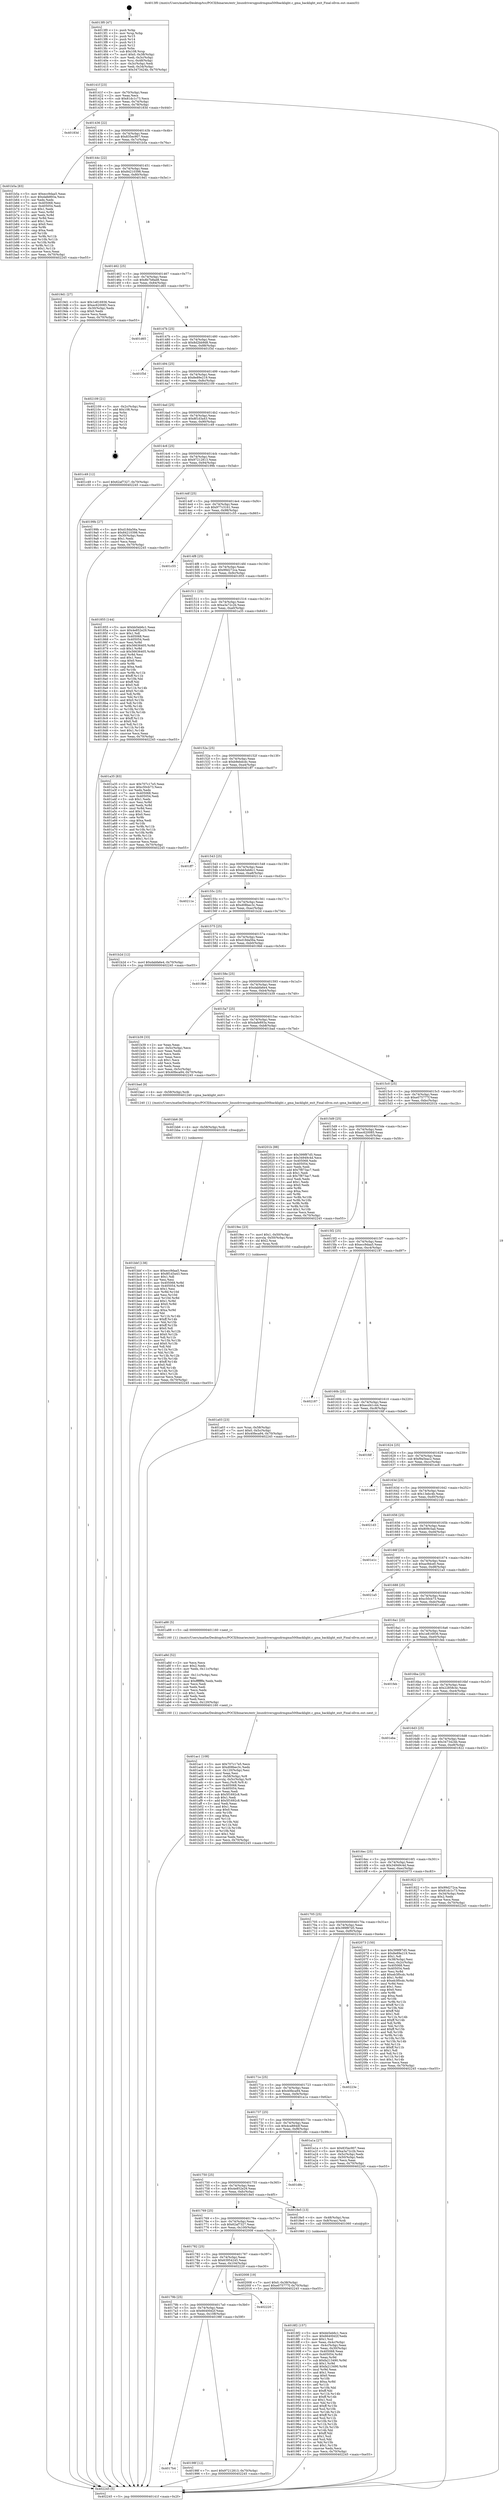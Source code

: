 digraph "0x4013f0" {
  label = "0x4013f0 (/mnt/c/Users/mathe/Desktop/tcc/POCII/binaries/extr_linuxdriversgpudrmgma500backlight.c_gma_backlight_exit_Final-ollvm.out::main(0))"
  labelloc = "t"
  node[shape=record]

  Entry [label="",width=0.3,height=0.3,shape=circle,fillcolor=black,style=filled]
  "0x40141f" [label="{
     0x40141f [23]\l
     | [instrs]\l
     &nbsp;&nbsp;0x40141f \<+3\>: mov -0x70(%rbp),%eax\l
     &nbsp;&nbsp;0x401422 \<+2\>: mov %eax,%ecx\l
     &nbsp;&nbsp;0x401424 \<+6\>: sub $0x81dc1c73,%ecx\l
     &nbsp;&nbsp;0x40142a \<+3\>: mov %eax,-0x74(%rbp)\l
     &nbsp;&nbsp;0x40142d \<+3\>: mov %ecx,-0x78(%rbp)\l
     &nbsp;&nbsp;0x401430 \<+6\>: je 000000000040183d \<main+0x44d\>\l
  }"]
  "0x40183d" [label="{
     0x40183d\l
  }", style=dashed]
  "0x401436" [label="{
     0x401436 [22]\l
     | [instrs]\l
     &nbsp;&nbsp;0x401436 \<+5\>: jmp 000000000040143b \<main+0x4b\>\l
     &nbsp;&nbsp;0x40143b \<+3\>: mov -0x74(%rbp),%eax\l
     &nbsp;&nbsp;0x40143e \<+5\>: sub $0x835ec907,%eax\l
     &nbsp;&nbsp;0x401443 \<+3\>: mov %eax,-0x7c(%rbp)\l
     &nbsp;&nbsp;0x401446 \<+6\>: je 0000000000401b5a \<main+0x76a\>\l
  }"]
  Exit [label="",width=0.3,height=0.3,shape=circle,fillcolor=black,style=filled,peripheries=2]
  "0x401b5a" [label="{
     0x401b5a [83]\l
     | [instrs]\l
     &nbsp;&nbsp;0x401b5a \<+5\>: mov $0xecc9daa5,%eax\l
     &nbsp;&nbsp;0x401b5f \<+5\>: mov $0xdafe893a,%ecx\l
     &nbsp;&nbsp;0x401b64 \<+2\>: xor %edx,%edx\l
     &nbsp;&nbsp;0x401b66 \<+7\>: mov 0x405068,%esi\l
     &nbsp;&nbsp;0x401b6d \<+7\>: mov 0x405054,%edi\l
     &nbsp;&nbsp;0x401b74 \<+3\>: sub $0x1,%edx\l
     &nbsp;&nbsp;0x401b77 \<+3\>: mov %esi,%r8d\l
     &nbsp;&nbsp;0x401b7a \<+3\>: add %edx,%r8d\l
     &nbsp;&nbsp;0x401b7d \<+4\>: imul %r8d,%esi\l
     &nbsp;&nbsp;0x401b81 \<+3\>: and $0x1,%esi\l
     &nbsp;&nbsp;0x401b84 \<+3\>: cmp $0x0,%esi\l
     &nbsp;&nbsp;0x401b87 \<+4\>: sete %r9b\l
     &nbsp;&nbsp;0x401b8b \<+3\>: cmp $0xa,%edi\l
     &nbsp;&nbsp;0x401b8e \<+4\>: setl %r10b\l
     &nbsp;&nbsp;0x401b92 \<+3\>: mov %r9b,%r11b\l
     &nbsp;&nbsp;0x401b95 \<+3\>: and %r10b,%r11b\l
     &nbsp;&nbsp;0x401b98 \<+3\>: xor %r10b,%r9b\l
     &nbsp;&nbsp;0x401b9b \<+3\>: or %r9b,%r11b\l
     &nbsp;&nbsp;0x401b9e \<+4\>: test $0x1,%r11b\l
     &nbsp;&nbsp;0x401ba2 \<+3\>: cmovne %ecx,%eax\l
     &nbsp;&nbsp;0x401ba5 \<+3\>: mov %eax,-0x70(%rbp)\l
     &nbsp;&nbsp;0x401ba8 \<+5\>: jmp 0000000000402245 \<main+0xe55\>\l
  }"]
  "0x40144c" [label="{
     0x40144c [22]\l
     | [instrs]\l
     &nbsp;&nbsp;0x40144c \<+5\>: jmp 0000000000401451 \<main+0x61\>\l
     &nbsp;&nbsp;0x401451 \<+3\>: mov -0x74(%rbp),%eax\l
     &nbsp;&nbsp;0x401454 \<+5\>: sub $0x84210398,%eax\l
     &nbsp;&nbsp;0x401459 \<+3\>: mov %eax,-0x80(%rbp)\l
     &nbsp;&nbsp;0x40145c \<+6\>: je 00000000004019d1 \<main+0x5e1\>\l
  }"]
  "0x401bbf" [label="{
     0x401bbf [138]\l
     | [instrs]\l
     &nbsp;&nbsp;0x401bbf \<+5\>: mov $0xecc9daa5,%eax\l
     &nbsp;&nbsp;0x401bc4 \<+5\>: mov $0x8f1d3a43,%ecx\l
     &nbsp;&nbsp;0x401bc9 \<+2\>: mov $0x1,%dl\l
     &nbsp;&nbsp;0x401bcb \<+2\>: xor %esi,%esi\l
     &nbsp;&nbsp;0x401bcd \<+8\>: mov 0x405068,%r8d\l
     &nbsp;&nbsp;0x401bd5 \<+8\>: mov 0x405054,%r9d\l
     &nbsp;&nbsp;0x401bdd \<+3\>: sub $0x1,%esi\l
     &nbsp;&nbsp;0x401be0 \<+3\>: mov %r8d,%r10d\l
     &nbsp;&nbsp;0x401be3 \<+3\>: add %esi,%r10d\l
     &nbsp;&nbsp;0x401be6 \<+4\>: imul %r10d,%r8d\l
     &nbsp;&nbsp;0x401bea \<+4\>: and $0x1,%r8d\l
     &nbsp;&nbsp;0x401bee \<+4\>: cmp $0x0,%r8d\l
     &nbsp;&nbsp;0x401bf2 \<+4\>: sete %r11b\l
     &nbsp;&nbsp;0x401bf6 \<+4\>: cmp $0xa,%r9d\l
     &nbsp;&nbsp;0x401bfa \<+3\>: setl %bl\l
     &nbsp;&nbsp;0x401bfd \<+3\>: mov %r11b,%r14b\l
     &nbsp;&nbsp;0x401c00 \<+4\>: xor $0xff,%r14b\l
     &nbsp;&nbsp;0x401c04 \<+3\>: mov %bl,%r15b\l
     &nbsp;&nbsp;0x401c07 \<+4\>: xor $0xff,%r15b\l
     &nbsp;&nbsp;0x401c0b \<+3\>: xor $0x0,%dl\l
     &nbsp;&nbsp;0x401c0e \<+3\>: mov %r14b,%r12b\l
     &nbsp;&nbsp;0x401c11 \<+4\>: and $0x0,%r12b\l
     &nbsp;&nbsp;0x401c15 \<+3\>: and %dl,%r11b\l
     &nbsp;&nbsp;0x401c18 \<+3\>: mov %r15b,%r13b\l
     &nbsp;&nbsp;0x401c1b \<+4\>: and $0x0,%r13b\l
     &nbsp;&nbsp;0x401c1f \<+2\>: and %dl,%bl\l
     &nbsp;&nbsp;0x401c21 \<+3\>: or %r11b,%r12b\l
     &nbsp;&nbsp;0x401c24 \<+3\>: or %bl,%r13b\l
     &nbsp;&nbsp;0x401c27 \<+3\>: xor %r13b,%r12b\l
     &nbsp;&nbsp;0x401c2a \<+3\>: or %r15b,%r14b\l
     &nbsp;&nbsp;0x401c2d \<+4\>: xor $0xff,%r14b\l
     &nbsp;&nbsp;0x401c31 \<+3\>: or $0x0,%dl\l
     &nbsp;&nbsp;0x401c34 \<+3\>: and %dl,%r14b\l
     &nbsp;&nbsp;0x401c37 \<+3\>: or %r14b,%r12b\l
     &nbsp;&nbsp;0x401c3a \<+4\>: test $0x1,%r12b\l
     &nbsp;&nbsp;0x401c3e \<+3\>: cmovne %ecx,%eax\l
     &nbsp;&nbsp;0x401c41 \<+3\>: mov %eax,-0x70(%rbp)\l
     &nbsp;&nbsp;0x401c44 \<+5\>: jmp 0000000000402245 \<main+0xe55\>\l
  }"]
  "0x4019d1" [label="{
     0x4019d1 [27]\l
     | [instrs]\l
     &nbsp;&nbsp;0x4019d1 \<+5\>: mov $0x1e816936,%eax\l
     &nbsp;&nbsp;0x4019d6 \<+5\>: mov $0xec620085,%ecx\l
     &nbsp;&nbsp;0x4019db \<+3\>: mov -0x30(%rbp),%edx\l
     &nbsp;&nbsp;0x4019de \<+3\>: cmp $0x0,%edx\l
     &nbsp;&nbsp;0x4019e1 \<+3\>: cmove %ecx,%eax\l
     &nbsp;&nbsp;0x4019e4 \<+3\>: mov %eax,-0x70(%rbp)\l
     &nbsp;&nbsp;0x4019e7 \<+5\>: jmp 0000000000402245 \<main+0xe55\>\l
  }"]
  "0x401462" [label="{
     0x401462 [25]\l
     | [instrs]\l
     &nbsp;&nbsp;0x401462 \<+5\>: jmp 0000000000401467 \<main+0x77\>\l
     &nbsp;&nbsp;0x401467 \<+3\>: mov -0x74(%rbp),%eax\l
     &nbsp;&nbsp;0x40146a \<+5\>: sub $0x8b7b8ad8,%eax\l
     &nbsp;&nbsp;0x40146f \<+6\>: mov %eax,-0x84(%rbp)\l
     &nbsp;&nbsp;0x401475 \<+6\>: je 0000000000401d65 \<main+0x975\>\l
  }"]
  "0x401bb6" [label="{
     0x401bb6 [9]\l
     | [instrs]\l
     &nbsp;&nbsp;0x401bb6 \<+4\>: mov -0x58(%rbp),%rdi\l
     &nbsp;&nbsp;0x401bba \<+5\>: call 0000000000401030 \<free@plt\>\l
     | [calls]\l
     &nbsp;&nbsp;0x401030 \{1\} (unknown)\l
  }"]
  "0x401d65" [label="{
     0x401d65\l
  }", style=dashed]
  "0x40147b" [label="{
     0x40147b [25]\l
     | [instrs]\l
     &nbsp;&nbsp;0x40147b \<+5\>: jmp 0000000000401480 \<main+0x90\>\l
     &nbsp;&nbsp;0x401480 \<+3\>: mov -0x74(%rbp),%eax\l
     &nbsp;&nbsp;0x401483 \<+5\>: sub $0x8d2bb9d8,%eax\l
     &nbsp;&nbsp;0x401488 \<+6\>: mov %eax,-0x88(%rbp)\l
     &nbsp;&nbsp;0x40148e \<+6\>: je 0000000000401f3d \<main+0xb4d\>\l
  }"]
  "0x401ac1" [label="{
     0x401ac1 [108]\l
     | [instrs]\l
     &nbsp;&nbsp;0x401ac1 \<+5\>: mov $0x707c17e5,%ecx\l
     &nbsp;&nbsp;0x401ac6 \<+5\>: mov $0xd08bec3c,%edx\l
     &nbsp;&nbsp;0x401acb \<+6\>: mov -0x120(%rbp),%esi\l
     &nbsp;&nbsp;0x401ad1 \<+3\>: imul %eax,%esi\l
     &nbsp;&nbsp;0x401ad4 \<+4\>: mov -0x58(%rbp),%r8\l
     &nbsp;&nbsp;0x401ad8 \<+4\>: movslq -0x5c(%rbp),%r9\l
     &nbsp;&nbsp;0x401adc \<+4\>: mov %esi,(%r8,%r9,4)\l
     &nbsp;&nbsp;0x401ae0 \<+7\>: mov 0x405068,%eax\l
     &nbsp;&nbsp;0x401ae7 \<+7\>: mov 0x405054,%esi\l
     &nbsp;&nbsp;0x401aee \<+2\>: mov %eax,%edi\l
     &nbsp;&nbsp;0x401af0 \<+6\>: sub $0x5f1692c8,%edi\l
     &nbsp;&nbsp;0x401af6 \<+3\>: sub $0x1,%edi\l
     &nbsp;&nbsp;0x401af9 \<+6\>: add $0x5f1692c8,%edi\l
     &nbsp;&nbsp;0x401aff \<+3\>: imul %edi,%eax\l
     &nbsp;&nbsp;0x401b02 \<+3\>: and $0x1,%eax\l
     &nbsp;&nbsp;0x401b05 \<+3\>: cmp $0x0,%eax\l
     &nbsp;&nbsp;0x401b08 \<+4\>: sete %r10b\l
     &nbsp;&nbsp;0x401b0c \<+3\>: cmp $0xa,%esi\l
     &nbsp;&nbsp;0x401b0f \<+4\>: setl %r11b\l
     &nbsp;&nbsp;0x401b13 \<+3\>: mov %r10b,%bl\l
     &nbsp;&nbsp;0x401b16 \<+3\>: and %r11b,%bl\l
     &nbsp;&nbsp;0x401b19 \<+3\>: xor %r11b,%r10b\l
     &nbsp;&nbsp;0x401b1c \<+3\>: or %r10b,%bl\l
     &nbsp;&nbsp;0x401b1f \<+3\>: test $0x1,%bl\l
     &nbsp;&nbsp;0x401b22 \<+3\>: cmovne %edx,%ecx\l
     &nbsp;&nbsp;0x401b25 \<+3\>: mov %ecx,-0x70(%rbp)\l
     &nbsp;&nbsp;0x401b28 \<+5\>: jmp 0000000000402245 \<main+0xe55\>\l
  }"]
  "0x401f3d" [label="{
     0x401f3d\l
  }", style=dashed]
  "0x401494" [label="{
     0x401494 [25]\l
     | [instrs]\l
     &nbsp;&nbsp;0x401494 \<+5\>: jmp 0000000000401499 \<main+0xa9\>\l
     &nbsp;&nbsp;0x401499 \<+3\>: mov -0x74(%rbp),%eax\l
     &nbsp;&nbsp;0x40149c \<+5\>: sub $0x8e89e219,%eax\l
     &nbsp;&nbsp;0x4014a1 \<+6\>: mov %eax,-0x8c(%rbp)\l
     &nbsp;&nbsp;0x4014a7 \<+6\>: je 0000000000402109 \<main+0xd19\>\l
  }"]
  "0x401a8d" [label="{
     0x401a8d [52]\l
     | [instrs]\l
     &nbsp;&nbsp;0x401a8d \<+2\>: xor %ecx,%ecx\l
     &nbsp;&nbsp;0x401a8f \<+5\>: mov $0x2,%edx\l
     &nbsp;&nbsp;0x401a94 \<+6\>: mov %edx,-0x11c(%rbp)\l
     &nbsp;&nbsp;0x401a9a \<+1\>: cltd\l
     &nbsp;&nbsp;0x401a9b \<+6\>: mov -0x11c(%rbp),%esi\l
     &nbsp;&nbsp;0x401aa1 \<+2\>: idiv %esi\l
     &nbsp;&nbsp;0x401aa3 \<+6\>: imul $0xfffffffe,%edx,%edx\l
     &nbsp;&nbsp;0x401aa9 \<+2\>: mov %ecx,%edi\l
     &nbsp;&nbsp;0x401aab \<+2\>: sub %edx,%edi\l
     &nbsp;&nbsp;0x401aad \<+2\>: mov %ecx,%edx\l
     &nbsp;&nbsp;0x401aaf \<+3\>: sub $0x1,%edx\l
     &nbsp;&nbsp;0x401ab2 \<+2\>: add %edx,%edi\l
     &nbsp;&nbsp;0x401ab4 \<+2\>: sub %edi,%ecx\l
     &nbsp;&nbsp;0x401ab6 \<+6\>: mov %ecx,-0x120(%rbp)\l
     &nbsp;&nbsp;0x401abc \<+5\>: call 0000000000401160 \<next_i\>\l
     | [calls]\l
     &nbsp;&nbsp;0x401160 \{1\} (/mnt/c/Users/mathe/Desktop/tcc/POCII/binaries/extr_linuxdriversgpudrmgma500backlight.c_gma_backlight_exit_Final-ollvm.out::next_i)\l
  }"]
  "0x402109" [label="{
     0x402109 [21]\l
     | [instrs]\l
     &nbsp;&nbsp;0x402109 \<+3\>: mov -0x2c(%rbp),%eax\l
     &nbsp;&nbsp;0x40210c \<+7\>: add $0x108,%rsp\l
     &nbsp;&nbsp;0x402113 \<+1\>: pop %rbx\l
     &nbsp;&nbsp;0x402114 \<+2\>: pop %r12\l
     &nbsp;&nbsp;0x402116 \<+2\>: pop %r13\l
     &nbsp;&nbsp;0x402118 \<+2\>: pop %r14\l
     &nbsp;&nbsp;0x40211a \<+2\>: pop %r15\l
     &nbsp;&nbsp;0x40211c \<+1\>: pop %rbp\l
     &nbsp;&nbsp;0x40211d \<+1\>: ret\l
  }"]
  "0x4014ad" [label="{
     0x4014ad [25]\l
     | [instrs]\l
     &nbsp;&nbsp;0x4014ad \<+5\>: jmp 00000000004014b2 \<main+0xc2\>\l
     &nbsp;&nbsp;0x4014b2 \<+3\>: mov -0x74(%rbp),%eax\l
     &nbsp;&nbsp;0x4014b5 \<+5\>: sub $0x8f1d3a43,%eax\l
     &nbsp;&nbsp;0x4014ba \<+6\>: mov %eax,-0x90(%rbp)\l
     &nbsp;&nbsp;0x4014c0 \<+6\>: je 0000000000401c49 \<main+0x859\>\l
  }"]
  "0x401a03" [label="{
     0x401a03 [23]\l
     | [instrs]\l
     &nbsp;&nbsp;0x401a03 \<+4\>: mov %rax,-0x58(%rbp)\l
     &nbsp;&nbsp;0x401a07 \<+7\>: movl $0x0,-0x5c(%rbp)\l
     &nbsp;&nbsp;0x401a0e \<+7\>: movl $0x40feca94,-0x70(%rbp)\l
     &nbsp;&nbsp;0x401a15 \<+5\>: jmp 0000000000402245 \<main+0xe55\>\l
  }"]
  "0x401c49" [label="{
     0x401c49 [12]\l
     | [instrs]\l
     &nbsp;&nbsp;0x401c49 \<+7\>: movl $0x62af7327,-0x70(%rbp)\l
     &nbsp;&nbsp;0x401c50 \<+5\>: jmp 0000000000402245 \<main+0xe55\>\l
  }"]
  "0x4014c6" [label="{
     0x4014c6 [25]\l
     | [instrs]\l
     &nbsp;&nbsp;0x4014c6 \<+5\>: jmp 00000000004014cb \<main+0xdb\>\l
     &nbsp;&nbsp;0x4014cb \<+3\>: mov -0x74(%rbp),%eax\l
     &nbsp;&nbsp;0x4014ce \<+5\>: sub $0x97212813,%eax\l
     &nbsp;&nbsp;0x4014d3 \<+6\>: mov %eax,-0x94(%rbp)\l
     &nbsp;&nbsp;0x4014d9 \<+6\>: je 000000000040199b \<main+0x5ab\>\l
  }"]
  "0x4017b4" [label="{
     0x4017b4\l
  }", style=dashed]
  "0x40199b" [label="{
     0x40199b [27]\l
     | [instrs]\l
     &nbsp;&nbsp;0x40199b \<+5\>: mov $0xd18da56a,%eax\l
     &nbsp;&nbsp;0x4019a0 \<+5\>: mov $0x84210398,%ecx\l
     &nbsp;&nbsp;0x4019a5 \<+3\>: mov -0x30(%rbp),%edx\l
     &nbsp;&nbsp;0x4019a8 \<+3\>: cmp $0x1,%edx\l
     &nbsp;&nbsp;0x4019ab \<+3\>: cmovl %ecx,%eax\l
     &nbsp;&nbsp;0x4019ae \<+3\>: mov %eax,-0x70(%rbp)\l
     &nbsp;&nbsp;0x4019b1 \<+5\>: jmp 0000000000402245 \<main+0xe55\>\l
  }"]
  "0x4014df" [label="{
     0x4014df [25]\l
     | [instrs]\l
     &nbsp;&nbsp;0x4014df \<+5\>: jmp 00000000004014e4 \<main+0xf4\>\l
     &nbsp;&nbsp;0x4014e4 \<+3\>: mov -0x74(%rbp),%eax\l
     &nbsp;&nbsp;0x4014e7 \<+5\>: sub $0x977c3161,%eax\l
     &nbsp;&nbsp;0x4014ec \<+6\>: mov %eax,-0x98(%rbp)\l
     &nbsp;&nbsp;0x4014f2 \<+6\>: je 0000000000401c55 \<main+0x865\>\l
  }"]
  "0x40198f" [label="{
     0x40198f [12]\l
     | [instrs]\l
     &nbsp;&nbsp;0x40198f \<+7\>: movl $0x97212813,-0x70(%rbp)\l
     &nbsp;&nbsp;0x401996 \<+5\>: jmp 0000000000402245 \<main+0xe55\>\l
  }"]
  "0x401c55" [label="{
     0x401c55\l
  }", style=dashed]
  "0x4014f8" [label="{
     0x4014f8 [25]\l
     | [instrs]\l
     &nbsp;&nbsp;0x4014f8 \<+5\>: jmp 00000000004014fd \<main+0x10d\>\l
     &nbsp;&nbsp;0x4014fd \<+3\>: mov -0x74(%rbp),%eax\l
     &nbsp;&nbsp;0x401500 \<+5\>: sub $0x99d272ca,%eax\l
     &nbsp;&nbsp;0x401505 \<+6\>: mov %eax,-0x9c(%rbp)\l
     &nbsp;&nbsp;0x40150b \<+6\>: je 0000000000401855 \<main+0x465\>\l
  }"]
  "0x40179b" [label="{
     0x40179b [25]\l
     | [instrs]\l
     &nbsp;&nbsp;0x40179b \<+5\>: jmp 00000000004017a0 \<main+0x3b0\>\l
     &nbsp;&nbsp;0x4017a0 \<+3\>: mov -0x74(%rbp),%eax\l
     &nbsp;&nbsp;0x4017a3 \<+5\>: sub $0x66400d2f,%eax\l
     &nbsp;&nbsp;0x4017a8 \<+6\>: mov %eax,-0x108(%rbp)\l
     &nbsp;&nbsp;0x4017ae \<+6\>: je 000000000040198f \<main+0x59f\>\l
  }"]
  "0x401855" [label="{
     0x401855 [144]\l
     | [instrs]\l
     &nbsp;&nbsp;0x401855 \<+5\>: mov $0xbb5eb6c1,%eax\l
     &nbsp;&nbsp;0x40185a \<+5\>: mov $0x4e852e29,%ecx\l
     &nbsp;&nbsp;0x40185f \<+2\>: mov $0x1,%dl\l
     &nbsp;&nbsp;0x401861 \<+7\>: mov 0x405068,%esi\l
     &nbsp;&nbsp;0x401868 \<+7\>: mov 0x405054,%edi\l
     &nbsp;&nbsp;0x40186f \<+3\>: mov %esi,%r8d\l
     &nbsp;&nbsp;0x401872 \<+7\>: add $0x56636405,%r8d\l
     &nbsp;&nbsp;0x401879 \<+4\>: sub $0x1,%r8d\l
     &nbsp;&nbsp;0x40187d \<+7\>: sub $0x56636405,%r8d\l
     &nbsp;&nbsp;0x401884 \<+4\>: imul %r8d,%esi\l
     &nbsp;&nbsp;0x401888 \<+3\>: and $0x1,%esi\l
     &nbsp;&nbsp;0x40188b \<+3\>: cmp $0x0,%esi\l
     &nbsp;&nbsp;0x40188e \<+4\>: sete %r9b\l
     &nbsp;&nbsp;0x401892 \<+3\>: cmp $0xa,%edi\l
     &nbsp;&nbsp;0x401895 \<+4\>: setl %r10b\l
     &nbsp;&nbsp;0x401899 \<+3\>: mov %r9b,%r11b\l
     &nbsp;&nbsp;0x40189c \<+4\>: xor $0xff,%r11b\l
     &nbsp;&nbsp;0x4018a0 \<+3\>: mov %r10b,%bl\l
     &nbsp;&nbsp;0x4018a3 \<+3\>: xor $0xff,%bl\l
     &nbsp;&nbsp;0x4018a6 \<+3\>: xor $0x0,%dl\l
     &nbsp;&nbsp;0x4018a9 \<+3\>: mov %r11b,%r14b\l
     &nbsp;&nbsp;0x4018ac \<+4\>: and $0x0,%r14b\l
     &nbsp;&nbsp;0x4018b0 \<+3\>: and %dl,%r9b\l
     &nbsp;&nbsp;0x4018b3 \<+3\>: mov %bl,%r15b\l
     &nbsp;&nbsp;0x4018b6 \<+4\>: and $0x0,%r15b\l
     &nbsp;&nbsp;0x4018ba \<+3\>: and %dl,%r10b\l
     &nbsp;&nbsp;0x4018bd \<+3\>: or %r9b,%r14b\l
     &nbsp;&nbsp;0x4018c0 \<+3\>: or %r10b,%r15b\l
     &nbsp;&nbsp;0x4018c3 \<+3\>: xor %r15b,%r14b\l
     &nbsp;&nbsp;0x4018c6 \<+3\>: or %bl,%r11b\l
     &nbsp;&nbsp;0x4018c9 \<+4\>: xor $0xff,%r11b\l
     &nbsp;&nbsp;0x4018cd \<+3\>: or $0x0,%dl\l
     &nbsp;&nbsp;0x4018d0 \<+3\>: and %dl,%r11b\l
     &nbsp;&nbsp;0x4018d3 \<+3\>: or %r11b,%r14b\l
     &nbsp;&nbsp;0x4018d6 \<+4\>: test $0x1,%r14b\l
     &nbsp;&nbsp;0x4018da \<+3\>: cmovne %ecx,%eax\l
     &nbsp;&nbsp;0x4018dd \<+3\>: mov %eax,-0x70(%rbp)\l
     &nbsp;&nbsp;0x4018e0 \<+5\>: jmp 0000000000402245 \<main+0xe55\>\l
  }"]
  "0x401511" [label="{
     0x401511 [25]\l
     | [instrs]\l
     &nbsp;&nbsp;0x401511 \<+5\>: jmp 0000000000401516 \<main+0x126\>\l
     &nbsp;&nbsp;0x401516 \<+3\>: mov -0x74(%rbp),%eax\l
     &nbsp;&nbsp;0x401519 \<+5\>: sub $0xa3a72c2b,%eax\l
     &nbsp;&nbsp;0x40151e \<+6\>: mov %eax,-0xa0(%rbp)\l
     &nbsp;&nbsp;0x401524 \<+6\>: je 0000000000401a35 \<main+0x645\>\l
  }"]
  "0x402220" [label="{
     0x402220\l
  }", style=dashed]
  "0x401a35" [label="{
     0x401a35 [83]\l
     | [instrs]\l
     &nbsp;&nbsp;0x401a35 \<+5\>: mov $0x707c17e5,%eax\l
     &nbsp;&nbsp;0x401a3a \<+5\>: mov $0xc50cb73,%ecx\l
     &nbsp;&nbsp;0x401a3f \<+2\>: xor %edx,%edx\l
     &nbsp;&nbsp;0x401a41 \<+7\>: mov 0x405068,%esi\l
     &nbsp;&nbsp;0x401a48 \<+7\>: mov 0x405054,%edi\l
     &nbsp;&nbsp;0x401a4f \<+3\>: sub $0x1,%edx\l
     &nbsp;&nbsp;0x401a52 \<+3\>: mov %esi,%r8d\l
     &nbsp;&nbsp;0x401a55 \<+3\>: add %edx,%r8d\l
     &nbsp;&nbsp;0x401a58 \<+4\>: imul %r8d,%esi\l
     &nbsp;&nbsp;0x401a5c \<+3\>: and $0x1,%esi\l
     &nbsp;&nbsp;0x401a5f \<+3\>: cmp $0x0,%esi\l
     &nbsp;&nbsp;0x401a62 \<+4\>: sete %r9b\l
     &nbsp;&nbsp;0x401a66 \<+3\>: cmp $0xa,%edi\l
     &nbsp;&nbsp;0x401a69 \<+4\>: setl %r10b\l
     &nbsp;&nbsp;0x401a6d \<+3\>: mov %r9b,%r11b\l
     &nbsp;&nbsp;0x401a70 \<+3\>: and %r10b,%r11b\l
     &nbsp;&nbsp;0x401a73 \<+3\>: xor %r10b,%r9b\l
     &nbsp;&nbsp;0x401a76 \<+3\>: or %r9b,%r11b\l
     &nbsp;&nbsp;0x401a79 \<+4\>: test $0x1,%r11b\l
     &nbsp;&nbsp;0x401a7d \<+3\>: cmovne %ecx,%eax\l
     &nbsp;&nbsp;0x401a80 \<+3\>: mov %eax,-0x70(%rbp)\l
     &nbsp;&nbsp;0x401a83 \<+5\>: jmp 0000000000402245 \<main+0xe55\>\l
  }"]
  "0x40152a" [label="{
     0x40152a [25]\l
     | [instrs]\l
     &nbsp;&nbsp;0x40152a \<+5\>: jmp 000000000040152f \<main+0x13f\>\l
     &nbsp;&nbsp;0x40152f \<+3\>: mov -0x74(%rbp),%eax\l
     &nbsp;&nbsp;0x401532 \<+5\>: sub $0xb9ebdcdc,%eax\l
     &nbsp;&nbsp;0x401537 \<+6\>: mov %eax,-0xa4(%rbp)\l
     &nbsp;&nbsp;0x40153d \<+6\>: je 0000000000401ff7 \<main+0xc07\>\l
  }"]
  "0x401782" [label="{
     0x401782 [25]\l
     | [instrs]\l
     &nbsp;&nbsp;0x401782 \<+5\>: jmp 0000000000401787 \<main+0x397\>\l
     &nbsp;&nbsp;0x401787 \<+3\>: mov -0x74(%rbp),%eax\l
     &nbsp;&nbsp;0x40178a \<+5\>: sub $0x63954245,%eax\l
     &nbsp;&nbsp;0x40178f \<+6\>: mov %eax,-0x104(%rbp)\l
     &nbsp;&nbsp;0x401795 \<+6\>: je 0000000000402220 \<main+0xe30\>\l
  }"]
  "0x401ff7" [label="{
     0x401ff7\l
  }", style=dashed]
  "0x401543" [label="{
     0x401543 [25]\l
     | [instrs]\l
     &nbsp;&nbsp;0x401543 \<+5\>: jmp 0000000000401548 \<main+0x158\>\l
     &nbsp;&nbsp;0x401548 \<+3\>: mov -0x74(%rbp),%eax\l
     &nbsp;&nbsp;0x40154b \<+5\>: sub $0xbb5eb6c1,%eax\l
     &nbsp;&nbsp;0x401550 \<+6\>: mov %eax,-0xa8(%rbp)\l
     &nbsp;&nbsp;0x401556 \<+6\>: je 000000000040211e \<main+0xd2e\>\l
  }"]
  "0x402008" [label="{
     0x402008 [19]\l
     | [instrs]\l
     &nbsp;&nbsp;0x402008 \<+7\>: movl $0x0,-0x38(%rbp)\l
     &nbsp;&nbsp;0x40200f \<+7\>: movl $0xe075777f,-0x70(%rbp)\l
     &nbsp;&nbsp;0x402016 \<+5\>: jmp 0000000000402245 \<main+0xe55\>\l
  }"]
  "0x40211e" [label="{
     0x40211e\l
  }", style=dashed]
  "0x40155c" [label="{
     0x40155c [25]\l
     | [instrs]\l
     &nbsp;&nbsp;0x40155c \<+5\>: jmp 0000000000401561 \<main+0x171\>\l
     &nbsp;&nbsp;0x401561 \<+3\>: mov -0x74(%rbp),%eax\l
     &nbsp;&nbsp;0x401564 \<+5\>: sub $0xd08bec3c,%eax\l
     &nbsp;&nbsp;0x401569 \<+6\>: mov %eax,-0xac(%rbp)\l
     &nbsp;&nbsp;0x40156f \<+6\>: je 0000000000401b2d \<main+0x73d\>\l
  }"]
  "0x4018f2" [label="{
     0x4018f2 [157]\l
     | [instrs]\l
     &nbsp;&nbsp;0x4018f2 \<+5\>: mov $0xbb5eb6c1,%ecx\l
     &nbsp;&nbsp;0x4018f7 \<+5\>: mov $0x66400d2f,%edx\l
     &nbsp;&nbsp;0x4018fc \<+3\>: mov $0x1,%sil\l
     &nbsp;&nbsp;0x4018ff \<+3\>: mov %eax,-0x4c(%rbp)\l
     &nbsp;&nbsp;0x401902 \<+3\>: mov -0x4c(%rbp),%eax\l
     &nbsp;&nbsp;0x401905 \<+3\>: mov %eax,-0x30(%rbp)\l
     &nbsp;&nbsp;0x401908 \<+7\>: mov 0x405068,%eax\l
     &nbsp;&nbsp;0x40190f \<+8\>: mov 0x405054,%r8d\l
     &nbsp;&nbsp;0x401917 \<+3\>: mov %eax,%r9d\l
     &nbsp;&nbsp;0x40191a \<+7\>: sub $0xfa213490,%r9d\l
     &nbsp;&nbsp;0x401921 \<+4\>: sub $0x1,%r9d\l
     &nbsp;&nbsp;0x401925 \<+7\>: add $0xfa213490,%r9d\l
     &nbsp;&nbsp;0x40192c \<+4\>: imul %r9d,%eax\l
     &nbsp;&nbsp;0x401930 \<+3\>: and $0x1,%eax\l
     &nbsp;&nbsp;0x401933 \<+3\>: cmp $0x0,%eax\l
     &nbsp;&nbsp;0x401936 \<+4\>: sete %r10b\l
     &nbsp;&nbsp;0x40193a \<+4\>: cmp $0xa,%r8d\l
     &nbsp;&nbsp;0x40193e \<+4\>: setl %r11b\l
     &nbsp;&nbsp;0x401942 \<+3\>: mov %r10b,%bl\l
     &nbsp;&nbsp;0x401945 \<+3\>: xor $0xff,%bl\l
     &nbsp;&nbsp;0x401948 \<+3\>: mov %r11b,%r14b\l
     &nbsp;&nbsp;0x40194b \<+4\>: xor $0xff,%r14b\l
     &nbsp;&nbsp;0x40194f \<+4\>: xor $0x1,%sil\l
     &nbsp;&nbsp;0x401953 \<+3\>: mov %bl,%r15b\l
     &nbsp;&nbsp;0x401956 \<+4\>: and $0xff,%r15b\l
     &nbsp;&nbsp;0x40195a \<+3\>: and %sil,%r10b\l
     &nbsp;&nbsp;0x40195d \<+3\>: mov %r14b,%r12b\l
     &nbsp;&nbsp;0x401960 \<+4\>: and $0xff,%r12b\l
     &nbsp;&nbsp;0x401964 \<+3\>: and %sil,%r11b\l
     &nbsp;&nbsp;0x401967 \<+3\>: or %r10b,%r15b\l
     &nbsp;&nbsp;0x40196a \<+3\>: or %r11b,%r12b\l
     &nbsp;&nbsp;0x40196d \<+3\>: xor %r12b,%r15b\l
     &nbsp;&nbsp;0x401970 \<+3\>: or %r14b,%bl\l
     &nbsp;&nbsp;0x401973 \<+3\>: xor $0xff,%bl\l
     &nbsp;&nbsp;0x401976 \<+4\>: or $0x1,%sil\l
     &nbsp;&nbsp;0x40197a \<+3\>: and %sil,%bl\l
     &nbsp;&nbsp;0x40197d \<+3\>: or %bl,%r15b\l
     &nbsp;&nbsp;0x401980 \<+4\>: test $0x1,%r15b\l
     &nbsp;&nbsp;0x401984 \<+3\>: cmovne %edx,%ecx\l
     &nbsp;&nbsp;0x401987 \<+3\>: mov %ecx,-0x70(%rbp)\l
     &nbsp;&nbsp;0x40198a \<+5\>: jmp 0000000000402245 \<main+0xe55\>\l
  }"]
  "0x401b2d" [label="{
     0x401b2d [12]\l
     | [instrs]\l
     &nbsp;&nbsp;0x401b2d \<+7\>: movl $0xdabfa6e4,-0x70(%rbp)\l
     &nbsp;&nbsp;0x401b34 \<+5\>: jmp 0000000000402245 \<main+0xe55\>\l
  }"]
  "0x401575" [label="{
     0x401575 [25]\l
     | [instrs]\l
     &nbsp;&nbsp;0x401575 \<+5\>: jmp 000000000040157a \<main+0x18a\>\l
     &nbsp;&nbsp;0x40157a \<+3\>: mov -0x74(%rbp),%eax\l
     &nbsp;&nbsp;0x40157d \<+5\>: sub $0xd18da56a,%eax\l
     &nbsp;&nbsp;0x401582 \<+6\>: mov %eax,-0xb0(%rbp)\l
     &nbsp;&nbsp;0x401588 \<+6\>: je 00000000004019b6 \<main+0x5c6\>\l
  }"]
  "0x401769" [label="{
     0x401769 [25]\l
     | [instrs]\l
     &nbsp;&nbsp;0x401769 \<+5\>: jmp 000000000040176e \<main+0x37e\>\l
     &nbsp;&nbsp;0x40176e \<+3\>: mov -0x74(%rbp),%eax\l
     &nbsp;&nbsp;0x401771 \<+5\>: sub $0x62af7327,%eax\l
     &nbsp;&nbsp;0x401776 \<+6\>: mov %eax,-0x100(%rbp)\l
     &nbsp;&nbsp;0x40177c \<+6\>: je 0000000000402008 \<main+0xc18\>\l
  }"]
  "0x4019b6" [label="{
     0x4019b6\l
  }", style=dashed]
  "0x40158e" [label="{
     0x40158e [25]\l
     | [instrs]\l
     &nbsp;&nbsp;0x40158e \<+5\>: jmp 0000000000401593 \<main+0x1a3\>\l
     &nbsp;&nbsp;0x401593 \<+3\>: mov -0x74(%rbp),%eax\l
     &nbsp;&nbsp;0x401596 \<+5\>: sub $0xdabfa6e4,%eax\l
     &nbsp;&nbsp;0x40159b \<+6\>: mov %eax,-0xb4(%rbp)\l
     &nbsp;&nbsp;0x4015a1 \<+6\>: je 0000000000401b39 \<main+0x749\>\l
  }"]
  "0x4018e5" [label="{
     0x4018e5 [13]\l
     | [instrs]\l
     &nbsp;&nbsp;0x4018e5 \<+4\>: mov -0x48(%rbp),%rax\l
     &nbsp;&nbsp;0x4018e9 \<+4\>: mov 0x8(%rax),%rdi\l
     &nbsp;&nbsp;0x4018ed \<+5\>: call 0000000000401060 \<atoi@plt\>\l
     | [calls]\l
     &nbsp;&nbsp;0x401060 \{1\} (unknown)\l
  }"]
  "0x401b39" [label="{
     0x401b39 [33]\l
     | [instrs]\l
     &nbsp;&nbsp;0x401b39 \<+2\>: xor %eax,%eax\l
     &nbsp;&nbsp;0x401b3b \<+3\>: mov -0x5c(%rbp),%ecx\l
     &nbsp;&nbsp;0x401b3e \<+2\>: mov %eax,%edx\l
     &nbsp;&nbsp;0x401b40 \<+2\>: sub %ecx,%edx\l
     &nbsp;&nbsp;0x401b42 \<+2\>: mov %eax,%ecx\l
     &nbsp;&nbsp;0x401b44 \<+3\>: sub $0x1,%ecx\l
     &nbsp;&nbsp;0x401b47 \<+2\>: add %ecx,%edx\l
     &nbsp;&nbsp;0x401b49 \<+2\>: sub %edx,%eax\l
     &nbsp;&nbsp;0x401b4b \<+3\>: mov %eax,-0x5c(%rbp)\l
     &nbsp;&nbsp;0x401b4e \<+7\>: movl $0x40feca94,-0x70(%rbp)\l
     &nbsp;&nbsp;0x401b55 \<+5\>: jmp 0000000000402245 \<main+0xe55\>\l
  }"]
  "0x4015a7" [label="{
     0x4015a7 [25]\l
     | [instrs]\l
     &nbsp;&nbsp;0x4015a7 \<+5\>: jmp 00000000004015ac \<main+0x1bc\>\l
     &nbsp;&nbsp;0x4015ac \<+3\>: mov -0x74(%rbp),%eax\l
     &nbsp;&nbsp;0x4015af \<+5\>: sub $0xdafe893a,%eax\l
     &nbsp;&nbsp;0x4015b4 \<+6\>: mov %eax,-0xb8(%rbp)\l
     &nbsp;&nbsp;0x4015ba \<+6\>: je 0000000000401bad \<main+0x7bd\>\l
  }"]
  "0x401750" [label="{
     0x401750 [25]\l
     | [instrs]\l
     &nbsp;&nbsp;0x401750 \<+5\>: jmp 0000000000401755 \<main+0x365\>\l
     &nbsp;&nbsp;0x401755 \<+3\>: mov -0x74(%rbp),%eax\l
     &nbsp;&nbsp;0x401758 \<+5\>: sub $0x4e852e29,%eax\l
     &nbsp;&nbsp;0x40175d \<+6\>: mov %eax,-0xfc(%rbp)\l
     &nbsp;&nbsp;0x401763 \<+6\>: je 00000000004018e5 \<main+0x4f5\>\l
  }"]
  "0x401bad" [label="{
     0x401bad [9]\l
     | [instrs]\l
     &nbsp;&nbsp;0x401bad \<+4\>: mov -0x58(%rbp),%rdi\l
     &nbsp;&nbsp;0x401bb1 \<+5\>: call 0000000000401240 \<gma_backlight_exit\>\l
     | [calls]\l
     &nbsp;&nbsp;0x401240 \{1\} (/mnt/c/Users/mathe/Desktop/tcc/POCII/binaries/extr_linuxdriversgpudrmgma500backlight.c_gma_backlight_exit_Final-ollvm.out::gma_backlight_exit)\l
  }"]
  "0x4015c0" [label="{
     0x4015c0 [25]\l
     | [instrs]\l
     &nbsp;&nbsp;0x4015c0 \<+5\>: jmp 00000000004015c5 \<main+0x1d5\>\l
     &nbsp;&nbsp;0x4015c5 \<+3\>: mov -0x74(%rbp),%eax\l
     &nbsp;&nbsp;0x4015c8 \<+5\>: sub $0xe075777f,%eax\l
     &nbsp;&nbsp;0x4015cd \<+6\>: mov %eax,-0xbc(%rbp)\l
     &nbsp;&nbsp;0x4015d3 \<+6\>: je 000000000040201b \<main+0xc2b\>\l
  }"]
  "0x401d8c" [label="{
     0x401d8c\l
  }", style=dashed]
  "0x40201b" [label="{
     0x40201b [88]\l
     | [instrs]\l
     &nbsp;&nbsp;0x40201b \<+5\>: mov $0x399f87d5,%eax\l
     &nbsp;&nbsp;0x402020 \<+5\>: mov $0x34949c4d,%ecx\l
     &nbsp;&nbsp;0x402025 \<+7\>: mov 0x405068,%edx\l
     &nbsp;&nbsp;0x40202c \<+7\>: mov 0x405054,%esi\l
     &nbsp;&nbsp;0x402033 \<+2\>: mov %edx,%edi\l
     &nbsp;&nbsp;0x402035 \<+6\>: add $0x7f873ac7,%edi\l
     &nbsp;&nbsp;0x40203b \<+3\>: sub $0x1,%edi\l
     &nbsp;&nbsp;0x40203e \<+6\>: sub $0x7f873ac7,%edi\l
     &nbsp;&nbsp;0x402044 \<+3\>: imul %edi,%edx\l
     &nbsp;&nbsp;0x402047 \<+3\>: and $0x1,%edx\l
     &nbsp;&nbsp;0x40204a \<+3\>: cmp $0x0,%edx\l
     &nbsp;&nbsp;0x40204d \<+4\>: sete %r8b\l
     &nbsp;&nbsp;0x402051 \<+3\>: cmp $0xa,%esi\l
     &nbsp;&nbsp;0x402054 \<+4\>: setl %r9b\l
     &nbsp;&nbsp;0x402058 \<+3\>: mov %r8b,%r10b\l
     &nbsp;&nbsp;0x40205b \<+3\>: and %r9b,%r10b\l
     &nbsp;&nbsp;0x40205e \<+3\>: xor %r9b,%r8b\l
     &nbsp;&nbsp;0x402061 \<+3\>: or %r8b,%r10b\l
     &nbsp;&nbsp;0x402064 \<+4\>: test $0x1,%r10b\l
     &nbsp;&nbsp;0x402068 \<+3\>: cmovne %ecx,%eax\l
     &nbsp;&nbsp;0x40206b \<+3\>: mov %eax,-0x70(%rbp)\l
     &nbsp;&nbsp;0x40206e \<+5\>: jmp 0000000000402245 \<main+0xe55\>\l
  }"]
  "0x4015d9" [label="{
     0x4015d9 [25]\l
     | [instrs]\l
     &nbsp;&nbsp;0x4015d9 \<+5\>: jmp 00000000004015de \<main+0x1ee\>\l
     &nbsp;&nbsp;0x4015de \<+3\>: mov -0x74(%rbp),%eax\l
     &nbsp;&nbsp;0x4015e1 \<+5\>: sub $0xec620085,%eax\l
     &nbsp;&nbsp;0x4015e6 \<+6\>: mov %eax,-0xc0(%rbp)\l
     &nbsp;&nbsp;0x4015ec \<+6\>: je 00000000004019ec \<main+0x5fc\>\l
  }"]
  "0x401737" [label="{
     0x401737 [25]\l
     | [instrs]\l
     &nbsp;&nbsp;0x401737 \<+5\>: jmp 000000000040173c \<main+0x34c\>\l
     &nbsp;&nbsp;0x40173c \<+3\>: mov -0x74(%rbp),%eax\l
     &nbsp;&nbsp;0x40173f \<+5\>: sub $0x4ca884df,%eax\l
     &nbsp;&nbsp;0x401744 \<+6\>: mov %eax,-0xf8(%rbp)\l
     &nbsp;&nbsp;0x40174a \<+6\>: je 0000000000401d8c \<main+0x99c\>\l
  }"]
  "0x4019ec" [label="{
     0x4019ec [23]\l
     | [instrs]\l
     &nbsp;&nbsp;0x4019ec \<+7\>: movl $0x1,-0x50(%rbp)\l
     &nbsp;&nbsp;0x4019f3 \<+4\>: movslq -0x50(%rbp),%rax\l
     &nbsp;&nbsp;0x4019f7 \<+4\>: shl $0x2,%rax\l
     &nbsp;&nbsp;0x4019fb \<+3\>: mov %rax,%rdi\l
     &nbsp;&nbsp;0x4019fe \<+5\>: call 0000000000401050 \<malloc@plt\>\l
     | [calls]\l
     &nbsp;&nbsp;0x401050 \{1\} (unknown)\l
  }"]
  "0x4015f2" [label="{
     0x4015f2 [25]\l
     | [instrs]\l
     &nbsp;&nbsp;0x4015f2 \<+5\>: jmp 00000000004015f7 \<main+0x207\>\l
     &nbsp;&nbsp;0x4015f7 \<+3\>: mov -0x74(%rbp),%eax\l
     &nbsp;&nbsp;0x4015fa \<+5\>: sub $0xecc9daa5,%eax\l
     &nbsp;&nbsp;0x4015ff \<+6\>: mov %eax,-0xc4(%rbp)\l
     &nbsp;&nbsp;0x401605 \<+6\>: je 0000000000402187 \<main+0xd97\>\l
  }"]
  "0x401a1a" [label="{
     0x401a1a [27]\l
     | [instrs]\l
     &nbsp;&nbsp;0x401a1a \<+5\>: mov $0x835ec907,%eax\l
     &nbsp;&nbsp;0x401a1f \<+5\>: mov $0xa3a72c2b,%ecx\l
     &nbsp;&nbsp;0x401a24 \<+3\>: mov -0x5c(%rbp),%edx\l
     &nbsp;&nbsp;0x401a27 \<+3\>: cmp -0x50(%rbp),%edx\l
     &nbsp;&nbsp;0x401a2a \<+3\>: cmovl %ecx,%eax\l
     &nbsp;&nbsp;0x401a2d \<+3\>: mov %eax,-0x70(%rbp)\l
     &nbsp;&nbsp;0x401a30 \<+5\>: jmp 0000000000402245 \<main+0xe55\>\l
  }"]
  "0x402187" [label="{
     0x402187\l
  }", style=dashed]
  "0x40160b" [label="{
     0x40160b [25]\l
     | [instrs]\l
     &nbsp;&nbsp;0x40160b \<+5\>: jmp 0000000000401610 \<main+0x220\>\l
     &nbsp;&nbsp;0x401610 \<+3\>: mov -0x74(%rbp),%eax\l
     &nbsp;&nbsp;0x401613 \<+5\>: sub $0xecd41c44,%eax\l
     &nbsp;&nbsp;0x401618 \<+6\>: mov %eax,-0xc8(%rbp)\l
     &nbsp;&nbsp;0x40161e \<+6\>: je 0000000000401fdf \<main+0xbef\>\l
  }"]
  "0x40171e" [label="{
     0x40171e [25]\l
     | [instrs]\l
     &nbsp;&nbsp;0x40171e \<+5\>: jmp 0000000000401723 \<main+0x333\>\l
     &nbsp;&nbsp;0x401723 \<+3\>: mov -0x74(%rbp),%eax\l
     &nbsp;&nbsp;0x401726 \<+5\>: sub $0x40feca94,%eax\l
     &nbsp;&nbsp;0x40172b \<+6\>: mov %eax,-0xf4(%rbp)\l
     &nbsp;&nbsp;0x401731 \<+6\>: je 0000000000401a1a \<main+0x62a\>\l
  }"]
  "0x401fdf" [label="{
     0x401fdf\l
  }", style=dashed]
  "0x401624" [label="{
     0x401624 [25]\l
     | [instrs]\l
     &nbsp;&nbsp;0x401624 \<+5\>: jmp 0000000000401629 \<main+0x239\>\l
     &nbsp;&nbsp;0x401629 \<+3\>: mov -0x74(%rbp),%eax\l
     &nbsp;&nbsp;0x40162c \<+5\>: sub $0xf9a5eac2,%eax\l
     &nbsp;&nbsp;0x401631 \<+6\>: mov %eax,-0xcc(%rbp)\l
     &nbsp;&nbsp;0x401637 \<+6\>: je 0000000000401ec6 \<main+0xad6\>\l
  }"]
  "0x40223e" [label="{
     0x40223e\l
  }", style=dashed]
  "0x401ec6" [label="{
     0x401ec6\l
  }", style=dashed]
  "0x40163d" [label="{
     0x40163d [25]\l
     | [instrs]\l
     &nbsp;&nbsp;0x40163d \<+5\>: jmp 0000000000401642 \<main+0x252\>\l
     &nbsp;&nbsp;0x401642 \<+3\>: mov -0x74(%rbp),%eax\l
     &nbsp;&nbsp;0x401645 \<+5\>: sub $0x13ebc4b,%eax\l
     &nbsp;&nbsp;0x40164a \<+6\>: mov %eax,-0xd0(%rbp)\l
     &nbsp;&nbsp;0x401650 \<+6\>: je 00000000004021d3 \<main+0xde3\>\l
  }"]
  "0x401705" [label="{
     0x401705 [25]\l
     | [instrs]\l
     &nbsp;&nbsp;0x401705 \<+5\>: jmp 000000000040170a \<main+0x31a\>\l
     &nbsp;&nbsp;0x40170a \<+3\>: mov -0x74(%rbp),%eax\l
     &nbsp;&nbsp;0x40170d \<+5\>: sub $0x399f87d5,%eax\l
     &nbsp;&nbsp;0x401712 \<+6\>: mov %eax,-0xf0(%rbp)\l
     &nbsp;&nbsp;0x401718 \<+6\>: je 000000000040223e \<main+0xe4e\>\l
  }"]
  "0x4021d3" [label="{
     0x4021d3\l
  }", style=dashed]
  "0x401656" [label="{
     0x401656 [25]\l
     | [instrs]\l
     &nbsp;&nbsp;0x401656 \<+5\>: jmp 000000000040165b \<main+0x26b\>\l
     &nbsp;&nbsp;0x40165b \<+3\>: mov -0x74(%rbp),%eax\l
     &nbsp;&nbsp;0x40165e \<+5\>: sub $0x809c5ad,%eax\l
     &nbsp;&nbsp;0x401663 \<+6\>: mov %eax,-0xd4(%rbp)\l
     &nbsp;&nbsp;0x401669 \<+6\>: je 0000000000401e1c \<main+0xa2c\>\l
  }"]
  "0x402073" [label="{
     0x402073 [150]\l
     | [instrs]\l
     &nbsp;&nbsp;0x402073 \<+5\>: mov $0x399f87d5,%eax\l
     &nbsp;&nbsp;0x402078 \<+5\>: mov $0x8e89e219,%ecx\l
     &nbsp;&nbsp;0x40207d \<+2\>: mov $0x1,%dl\l
     &nbsp;&nbsp;0x40207f \<+3\>: mov -0x38(%rbp),%esi\l
     &nbsp;&nbsp;0x402082 \<+3\>: mov %esi,-0x2c(%rbp)\l
     &nbsp;&nbsp;0x402085 \<+7\>: mov 0x405068,%esi\l
     &nbsp;&nbsp;0x40208c \<+7\>: mov 0x405054,%edi\l
     &nbsp;&nbsp;0x402093 \<+3\>: mov %esi,%r8d\l
     &nbsp;&nbsp;0x402096 \<+7\>: add $0xeb3f0cdc,%r8d\l
     &nbsp;&nbsp;0x40209d \<+4\>: sub $0x1,%r8d\l
     &nbsp;&nbsp;0x4020a1 \<+7\>: sub $0xeb3f0cdc,%r8d\l
     &nbsp;&nbsp;0x4020a8 \<+4\>: imul %r8d,%esi\l
     &nbsp;&nbsp;0x4020ac \<+3\>: and $0x1,%esi\l
     &nbsp;&nbsp;0x4020af \<+3\>: cmp $0x0,%esi\l
     &nbsp;&nbsp;0x4020b2 \<+4\>: sete %r9b\l
     &nbsp;&nbsp;0x4020b6 \<+3\>: cmp $0xa,%edi\l
     &nbsp;&nbsp;0x4020b9 \<+4\>: setl %r10b\l
     &nbsp;&nbsp;0x4020bd \<+3\>: mov %r9b,%r11b\l
     &nbsp;&nbsp;0x4020c0 \<+4\>: xor $0xff,%r11b\l
     &nbsp;&nbsp;0x4020c4 \<+3\>: mov %r10b,%bl\l
     &nbsp;&nbsp;0x4020c7 \<+3\>: xor $0xff,%bl\l
     &nbsp;&nbsp;0x4020ca \<+3\>: xor $0x1,%dl\l
     &nbsp;&nbsp;0x4020cd \<+3\>: mov %r11b,%r14b\l
     &nbsp;&nbsp;0x4020d0 \<+4\>: and $0xff,%r14b\l
     &nbsp;&nbsp;0x4020d4 \<+3\>: and %dl,%r9b\l
     &nbsp;&nbsp;0x4020d7 \<+3\>: mov %bl,%r15b\l
     &nbsp;&nbsp;0x4020da \<+4\>: and $0xff,%r15b\l
     &nbsp;&nbsp;0x4020de \<+3\>: and %dl,%r10b\l
     &nbsp;&nbsp;0x4020e1 \<+3\>: or %r9b,%r14b\l
     &nbsp;&nbsp;0x4020e4 \<+3\>: or %r10b,%r15b\l
     &nbsp;&nbsp;0x4020e7 \<+3\>: xor %r15b,%r14b\l
     &nbsp;&nbsp;0x4020ea \<+3\>: or %bl,%r11b\l
     &nbsp;&nbsp;0x4020ed \<+4\>: xor $0xff,%r11b\l
     &nbsp;&nbsp;0x4020f1 \<+3\>: or $0x1,%dl\l
     &nbsp;&nbsp;0x4020f4 \<+3\>: and %dl,%r11b\l
     &nbsp;&nbsp;0x4020f7 \<+3\>: or %r11b,%r14b\l
     &nbsp;&nbsp;0x4020fa \<+4\>: test $0x1,%r14b\l
     &nbsp;&nbsp;0x4020fe \<+3\>: cmovne %ecx,%eax\l
     &nbsp;&nbsp;0x402101 \<+3\>: mov %eax,-0x70(%rbp)\l
     &nbsp;&nbsp;0x402104 \<+5\>: jmp 0000000000402245 \<main+0xe55\>\l
  }"]
  "0x401e1c" [label="{
     0x401e1c\l
  }", style=dashed]
  "0x40166f" [label="{
     0x40166f [25]\l
     | [instrs]\l
     &nbsp;&nbsp;0x40166f \<+5\>: jmp 0000000000401674 \<main+0x284\>\l
     &nbsp;&nbsp;0x401674 \<+3\>: mov -0x74(%rbp),%eax\l
     &nbsp;&nbsp;0x401677 \<+5\>: sub $0xac9dce0,%eax\l
     &nbsp;&nbsp;0x40167c \<+6\>: mov %eax,-0xd8(%rbp)\l
     &nbsp;&nbsp;0x401682 \<+6\>: je 00000000004021a5 \<main+0xdb5\>\l
  }"]
  "0x4013f0" [label="{
     0x4013f0 [47]\l
     | [instrs]\l
     &nbsp;&nbsp;0x4013f0 \<+1\>: push %rbp\l
     &nbsp;&nbsp;0x4013f1 \<+3\>: mov %rsp,%rbp\l
     &nbsp;&nbsp;0x4013f4 \<+2\>: push %r15\l
     &nbsp;&nbsp;0x4013f6 \<+2\>: push %r14\l
     &nbsp;&nbsp;0x4013f8 \<+2\>: push %r13\l
     &nbsp;&nbsp;0x4013fa \<+2\>: push %r12\l
     &nbsp;&nbsp;0x4013fc \<+1\>: push %rbx\l
     &nbsp;&nbsp;0x4013fd \<+7\>: sub $0x108,%rsp\l
     &nbsp;&nbsp;0x401404 \<+7\>: movl $0x0,-0x38(%rbp)\l
     &nbsp;&nbsp;0x40140b \<+3\>: mov %edi,-0x3c(%rbp)\l
     &nbsp;&nbsp;0x40140e \<+4\>: mov %rsi,-0x48(%rbp)\l
     &nbsp;&nbsp;0x401412 \<+3\>: mov -0x3c(%rbp),%edi\l
     &nbsp;&nbsp;0x401415 \<+3\>: mov %edi,-0x34(%rbp)\l
     &nbsp;&nbsp;0x401418 \<+7\>: movl $0x3473424b,-0x70(%rbp)\l
  }"]
  "0x4021a5" [label="{
     0x4021a5\l
  }", style=dashed]
  "0x401688" [label="{
     0x401688 [25]\l
     | [instrs]\l
     &nbsp;&nbsp;0x401688 \<+5\>: jmp 000000000040168d \<main+0x29d\>\l
     &nbsp;&nbsp;0x40168d \<+3\>: mov -0x74(%rbp),%eax\l
     &nbsp;&nbsp;0x401690 \<+5\>: sub $0xc50cb73,%eax\l
     &nbsp;&nbsp;0x401695 \<+6\>: mov %eax,-0xdc(%rbp)\l
     &nbsp;&nbsp;0x40169b \<+6\>: je 0000000000401a88 \<main+0x698\>\l
  }"]
  "0x402245" [label="{
     0x402245 [5]\l
     | [instrs]\l
     &nbsp;&nbsp;0x402245 \<+5\>: jmp 000000000040141f \<main+0x2f\>\l
  }"]
  "0x401a88" [label="{
     0x401a88 [5]\l
     | [instrs]\l
     &nbsp;&nbsp;0x401a88 \<+5\>: call 0000000000401160 \<next_i\>\l
     | [calls]\l
     &nbsp;&nbsp;0x401160 \{1\} (/mnt/c/Users/mathe/Desktop/tcc/POCII/binaries/extr_linuxdriversgpudrmgma500backlight.c_gma_backlight_exit_Final-ollvm.out::next_i)\l
  }"]
  "0x4016a1" [label="{
     0x4016a1 [25]\l
     | [instrs]\l
     &nbsp;&nbsp;0x4016a1 \<+5\>: jmp 00000000004016a6 \<main+0x2b6\>\l
     &nbsp;&nbsp;0x4016a6 \<+3\>: mov -0x74(%rbp),%eax\l
     &nbsp;&nbsp;0x4016a9 \<+5\>: sub $0x1e816936,%eax\l
     &nbsp;&nbsp;0x4016ae \<+6\>: mov %eax,-0xe0(%rbp)\l
     &nbsp;&nbsp;0x4016b4 \<+6\>: je 0000000000401feb \<main+0xbfb\>\l
  }"]
  "0x4016ec" [label="{
     0x4016ec [25]\l
     | [instrs]\l
     &nbsp;&nbsp;0x4016ec \<+5\>: jmp 00000000004016f1 \<main+0x301\>\l
     &nbsp;&nbsp;0x4016f1 \<+3\>: mov -0x74(%rbp),%eax\l
     &nbsp;&nbsp;0x4016f4 \<+5\>: sub $0x34949c4d,%eax\l
     &nbsp;&nbsp;0x4016f9 \<+6\>: mov %eax,-0xec(%rbp)\l
     &nbsp;&nbsp;0x4016ff \<+6\>: je 0000000000402073 \<main+0xc83\>\l
  }"]
  "0x401feb" [label="{
     0x401feb\l
  }", style=dashed]
  "0x4016ba" [label="{
     0x4016ba [25]\l
     | [instrs]\l
     &nbsp;&nbsp;0x4016ba \<+5\>: jmp 00000000004016bf \<main+0x2cf\>\l
     &nbsp;&nbsp;0x4016bf \<+3\>: mov -0x74(%rbp),%eax\l
     &nbsp;&nbsp;0x4016c2 \<+5\>: sub $0x22858c4c,%eax\l
     &nbsp;&nbsp;0x4016c7 \<+6\>: mov %eax,-0xe4(%rbp)\l
     &nbsp;&nbsp;0x4016cd \<+6\>: je 0000000000401eba \<main+0xaca\>\l
  }"]
  "0x401822" [label="{
     0x401822 [27]\l
     | [instrs]\l
     &nbsp;&nbsp;0x401822 \<+5\>: mov $0x99d272ca,%eax\l
     &nbsp;&nbsp;0x401827 \<+5\>: mov $0x81dc1c73,%ecx\l
     &nbsp;&nbsp;0x40182c \<+3\>: mov -0x34(%rbp),%edx\l
     &nbsp;&nbsp;0x40182f \<+3\>: cmp $0x2,%edx\l
     &nbsp;&nbsp;0x401832 \<+3\>: cmovne %ecx,%eax\l
     &nbsp;&nbsp;0x401835 \<+3\>: mov %eax,-0x70(%rbp)\l
     &nbsp;&nbsp;0x401838 \<+5\>: jmp 0000000000402245 \<main+0xe55\>\l
  }"]
  "0x401eba" [label="{
     0x401eba\l
  }", style=dashed]
  "0x4016d3" [label="{
     0x4016d3 [25]\l
     | [instrs]\l
     &nbsp;&nbsp;0x4016d3 \<+5\>: jmp 00000000004016d8 \<main+0x2e8\>\l
     &nbsp;&nbsp;0x4016d8 \<+3\>: mov -0x74(%rbp),%eax\l
     &nbsp;&nbsp;0x4016db \<+5\>: sub $0x3473424b,%eax\l
     &nbsp;&nbsp;0x4016e0 \<+6\>: mov %eax,-0xe8(%rbp)\l
     &nbsp;&nbsp;0x4016e6 \<+6\>: je 0000000000401822 \<main+0x432\>\l
  }"]
  Entry -> "0x4013f0" [label=" 1"]
  "0x40141f" -> "0x40183d" [label=" 0"]
  "0x40141f" -> "0x401436" [label=" 20"]
  "0x402109" -> Exit [label=" 1"]
  "0x401436" -> "0x401b5a" [label=" 1"]
  "0x401436" -> "0x40144c" [label=" 19"]
  "0x402073" -> "0x402245" [label=" 1"]
  "0x40144c" -> "0x4019d1" [label=" 1"]
  "0x40144c" -> "0x401462" [label=" 18"]
  "0x40201b" -> "0x402245" [label=" 1"]
  "0x401462" -> "0x401d65" [label=" 0"]
  "0x401462" -> "0x40147b" [label=" 18"]
  "0x402008" -> "0x402245" [label=" 1"]
  "0x40147b" -> "0x401f3d" [label=" 0"]
  "0x40147b" -> "0x401494" [label=" 18"]
  "0x401c49" -> "0x402245" [label=" 1"]
  "0x401494" -> "0x402109" [label=" 1"]
  "0x401494" -> "0x4014ad" [label=" 17"]
  "0x401bbf" -> "0x402245" [label=" 1"]
  "0x4014ad" -> "0x401c49" [label=" 1"]
  "0x4014ad" -> "0x4014c6" [label=" 16"]
  "0x401bb6" -> "0x401bbf" [label=" 1"]
  "0x4014c6" -> "0x40199b" [label=" 1"]
  "0x4014c6" -> "0x4014df" [label=" 15"]
  "0x401bad" -> "0x401bb6" [label=" 1"]
  "0x4014df" -> "0x401c55" [label=" 0"]
  "0x4014df" -> "0x4014f8" [label=" 15"]
  "0x401b5a" -> "0x402245" [label=" 1"]
  "0x4014f8" -> "0x401855" [label=" 1"]
  "0x4014f8" -> "0x401511" [label=" 14"]
  "0x401b2d" -> "0x402245" [label=" 1"]
  "0x401511" -> "0x401a35" [label=" 1"]
  "0x401511" -> "0x40152a" [label=" 13"]
  "0x401ac1" -> "0x402245" [label=" 1"]
  "0x40152a" -> "0x401ff7" [label=" 0"]
  "0x40152a" -> "0x401543" [label=" 13"]
  "0x401a88" -> "0x401a8d" [label=" 1"]
  "0x401543" -> "0x40211e" [label=" 0"]
  "0x401543" -> "0x40155c" [label=" 13"]
  "0x401a35" -> "0x402245" [label=" 1"]
  "0x40155c" -> "0x401b2d" [label=" 1"]
  "0x40155c" -> "0x401575" [label=" 12"]
  "0x401a03" -> "0x402245" [label=" 1"]
  "0x401575" -> "0x4019b6" [label=" 0"]
  "0x401575" -> "0x40158e" [label=" 12"]
  "0x4019ec" -> "0x401a03" [label=" 1"]
  "0x40158e" -> "0x401b39" [label=" 1"]
  "0x40158e" -> "0x4015a7" [label=" 11"]
  "0x4019d1" -> "0x402245" [label=" 1"]
  "0x4015a7" -> "0x401bad" [label=" 1"]
  "0x4015a7" -> "0x4015c0" [label=" 10"]
  "0x40198f" -> "0x402245" [label=" 1"]
  "0x4015c0" -> "0x40201b" [label=" 1"]
  "0x4015c0" -> "0x4015d9" [label=" 9"]
  "0x40179b" -> "0x4017b4" [label=" 0"]
  "0x4015d9" -> "0x4019ec" [label=" 1"]
  "0x4015d9" -> "0x4015f2" [label=" 8"]
  "0x401b39" -> "0x402245" [label=" 1"]
  "0x4015f2" -> "0x402187" [label=" 0"]
  "0x4015f2" -> "0x40160b" [label=" 8"]
  "0x401782" -> "0x40179b" [label=" 1"]
  "0x40160b" -> "0x401fdf" [label=" 0"]
  "0x40160b" -> "0x401624" [label=" 8"]
  "0x401a8d" -> "0x401ac1" [label=" 1"]
  "0x401624" -> "0x401ec6" [label=" 0"]
  "0x401624" -> "0x40163d" [label=" 8"]
  "0x401769" -> "0x401782" [label=" 1"]
  "0x40163d" -> "0x4021d3" [label=" 0"]
  "0x40163d" -> "0x401656" [label=" 8"]
  "0x401a1a" -> "0x402245" [label=" 2"]
  "0x401656" -> "0x401e1c" [label=" 0"]
  "0x401656" -> "0x40166f" [label=" 8"]
  "0x4018f2" -> "0x402245" [label=" 1"]
  "0x40166f" -> "0x4021a5" [label=" 0"]
  "0x40166f" -> "0x401688" [label=" 8"]
  "0x401750" -> "0x401769" [label=" 2"]
  "0x401688" -> "0x401a88" [label=" 1"]
  "0x401688" -> "0x4016a1" [label=" 7"]
  "0x401750" -> "0x4018e5" [label=" 1"]
  "0x4016a1" -> "0x401feb" [label=" 0"]
  "0x4016a1" -> "0x4016ba" [label=" 7"]
  "0x40199b" -> "0x402245" [label=" 1"]
  "0x4016ba" -> "0x401eba" [label=" 0"]
  "0x4016ba" -> "0x4016d3" [label=" 7"]
  "0x401737" -> "0x401750" [label=" 3"]
  "0x4016d3" -> "0x401822" [label=" 1"]
  "0x4016d3" -> "0x4016ec" [label=" 6"]
  "0x401822" -> "0x402245" [label=" 1"]
  "0x4013f0" -> "0x40141f" [label=" 1"]
  "0x402245" -> "0x40141f" [label=" 19"]
  "0x401855" -> "0x402245" [label=" 1"]
  "0x4018e5" -> "0x4018f2" [label=" 1"]
  "0x4016ec" -> "0x402073" [label=" 1"]
  "0x4016ec" -> "0x401705" [label=" 5"]
  "0x401769" -> "0x402008" [label=" 1"]
  "0x401705" -> "0x40223e" [label=" 0"]
  "0x401705" -> "0x40171e" [label=" 5"]
  "0x401782" -> "0x402220" [label=" 0"]
  "0x40171e" -> "0x401a1a" [label=" 2"]
  "0x40171e" -> "0x401737" [label=" 3"]
  "0x40179b" -> "0x40198f" [label=" 1"]
  "0x401737" -> "0x401d8c" [label=" 0"]
}
